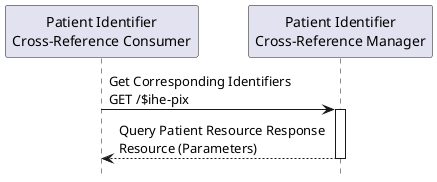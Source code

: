 @startuml
hide footbox

participant "Patient Identifier\nCross-Reference Consumer" as CON
participant "Patient Identifier\nCross-Reference Manager" as MPI

CON -> MPI : Get Corresponding Identifiers \nGET /$ihe-pix
activate MPI
MPI --> CON : Query Patient Resource Response \nResource (Parameters)
deactivate MPI


@enduml